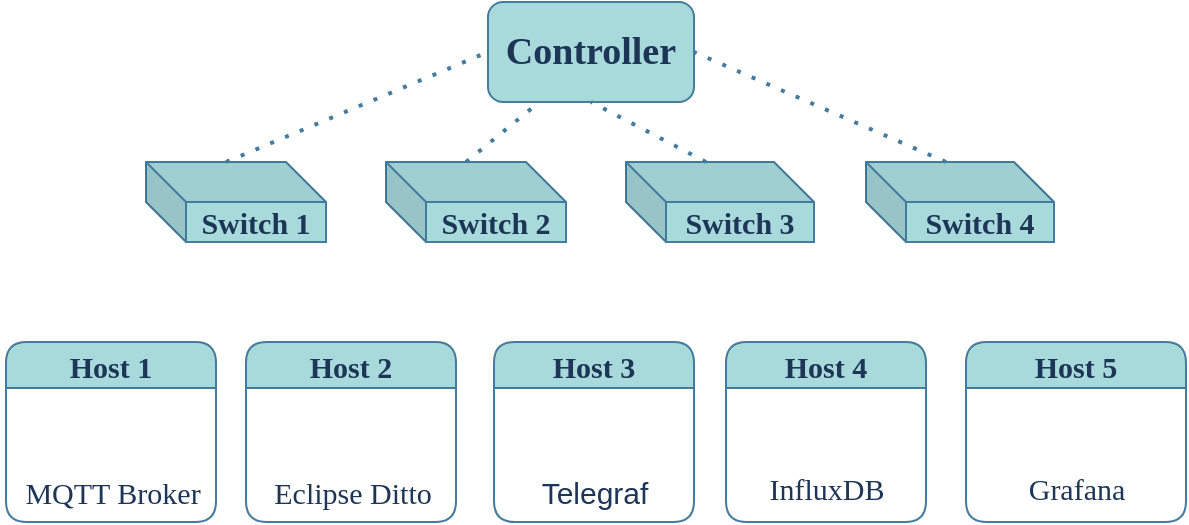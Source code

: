 <mxfile version="22.0.5" type="github">
  <diagram id="C5RBs43oDa-KdzZeNtuy" name="Page-1">
    <mxGraphModel dx="1009" dy="542" grid="1" gridSize="10" guides="1" tooltips="1" connect="1" arrows="1" fold="1" page="1" pageScale="1" pageWidth="827" pageHeight="1169" math="0" shadow="0">
      <root>
        <mxCell id="WIyWlLk6GJQsqaUBKTNV-0" />
        <mxCell id="WIyWlLk6GJQsqaUBKTNV-1" parent="WIyWlLk6GJQsqaUBKTNV-0" />
        <mxCell id="kD6Mo4vfzYvjTnUpct2I-0" value="Host 1" style="swimlane;startSize=23;labelBackgroundColor=none;fillColor=#A8DADC;strokeColor=#457B9D;fontColor=#1D3557;fontSize=15;fontFamily=Times New Roman;rounded=1;" parent="WIyWlLk6GJQsqaUBKTNV-1" vertex="1">
          <mxGeometry x="40" y="320" width="105" height="90" as="geometry" />
        </mxCell>
        <mxCell id="kD6Mo4vfzYvjTnUpct2I-3" value="" style="shape=image;verticalLabelPosition=bottom;labelBackgroundColor=none;verticalAlign=top;aspect=fixed;imageAspect=0;image=https://vmssoftware.com/images/intro/product/mosquitto.png;fillColor=#A8DADC;strokeColor=#457B9D;fontColor=#1D3557;rounded=1;" parent="kD6Mo4vfzYvjTnUpct2I-0" vertex="1">
          <mxGeometry x="35" y="27.5" width="35" height="35" as="geometry" />
        </mxCell>
        <mxCell id="kD6Mo4vfzYvjTnUpct2I-4" value="&lt;font face=&quot;Times New Roman&quot; style=&quot;font-size: 15px;&quot;&gt;MQTT Broker&lt;/font&gt;" style="text;html=1;align=center;verticalAlign=middle;resizable=0;points=[];autosize=1;strokeColor=none;fillColor=none;labelBackgroundColor=none;fontColor=#1D3557;rounded=1;" parent="kD6Mo4vfzYvjTnUpct2I-0" vertex="1">
          <mxGeometry x="-2.5" y="60" width="110" height="30" as="geometry" />
        </mxCell>
        <mxCell id="kD6Mo4vfzYvjTnUpct2I-2" value="&lt;font face=&quot;Times New Roman&quot; style=&quot;font-size: 19px;&quot;&gt;&lt;b&gt;Controller&lt;/b&gt;&lt;/font&gt;" style="rounded=1;whiteSpace=wrap;html=1;labelBackgroundColor=none;fillColor=#A8DADC;strokeColor=#457B9D;fontColor=#1D3557;" parent="WIyWlLk6GJQsqaUBKTNV-1" vertex="1">
          <mxGeometry x="281" y="150" width="103" height="50" as="geometry" />
        </mxCell>
        <mxCell id="kD6Mo4vfzYvjTnUpct2I-5" value="Host 2" style="swimlane;startSize=23;labelBackgroundColor=none;fillColor=#A8DADC;strokeColor=#457B9D;fontColor=#1D3557;fontSize=15;fontFamily=Times New Roman;rounded=1;" parent="WIyWlLk6GJQsqaUBKTNV-1" vertex="1">
          <mxGeometry x="160" y="320" width="105" height="90" as="geometry" />
        </mxCell>
        <mxCell id="kD6Mo4vfzYvjTnUpct2I-7" value="&lt;font face=&quot;Times New Roman&quot; style=&quot;font-size: 15px;&quot;&gt;Eclipse Ditto&lt;/font&gt;" style="text;html=1;align=center;verticalAlign=middle;resizable=0;points=[];autosize=1;strokeColor=none;fillColor=none;labelBackgroundColor=none;fontColor=#1D3557;rounded=1;" parent="kD6Mo4vfzYvjTnUpct2I-5" vertex="1">
          <mxGeometry x="2.5" y="60" width="100" height="30" as="geometry" />
        </mxCell>
        <mxCell id="kD6Mo4vfzYvjTnUpct2I-28" value="" style="shape=image;verticalLabelPosition=bottom;labelBackgroundColor=none;verticalAlign=top;aspect=fixed;imageAspect=0;image=https://predictiveworks.github.io/assets/images/ditto.png;fillColor=#A8DADC;strokeColor=#457B9D;fontColor=#1D3557;rounded=1;" parent="kD6Mo4vfzYvjTnUpct2I-5" vertex="1">
          <mxGeometry x="35" y="27.5" width="35" height="35" as="geometry" />
        </mxCell>
        <mxCell id="kD6Mo4vfzYvjTnUpct2I-8" value="Host 3" style="swimlane;startSize=23;labelBackgroundColor=none;fillColor=#A8DADC;strokeColor=#457B9D;fontColor=#1D3557;fontSize=15;fontFamily=Times New Roman;rounded=1;" parent="WIyWlLk6GJQsqaUBKTNV-1" vertex="1">
          <mxGeometry x="284" y="320" width="100" height="90" as="geometry" />
        </mxCell>
        <mxCell id="kD6Mo4vfzYvjTnUpct2I-10" value="&lt;font style=&quot;font-size: 15px;&quot;&gt;Telegraf&lt;/font&gt;" style="text;html=1;align=center;verticalAlign=middle;resizable=0;points=[];autosize=1;strokeColor=none;fillColor=none;labelBackgroundColor=none;fontColor=#1D3557;rounded=1;" parent="kD6Mo4vfzYvjTnUpct2I-8" vertex="1">
          <mxGeometry x="10" y="60" width="80" height="30" as="geometry" />
        </mxCell>
        <mxCell id="kD6Mo4vfzYvjTnUpct2I-31" value="" style="shape=image;verticalLabelPosition=bottom;labelBackgroundColor=none;verticalAlign=top;aspect=fixed;imageAspect=0;image=https://projects.task.gda.pl/uploads/-/system/project/avatar/318/telegraf_role_logo.png;fillColor=#A8DADC;strokeColor=#457B9D;fontColor=#1D3557;rounded=1;" parent="kD6Mo4vfzYvjTnUpct2I-8" vertex="1">
          <mxGeometry x="34.75" y="29.75" width="30.5" height="30.5" as="geometry" />
        </mxCell>
        <mxCell id="kD6Mo4vfzYvjTnUpct2I-11" value="Host 4" style="swimlane;startSize=23;labelBackgroundColor=none;fillColor=#A8DADC;strokeColor=#457B9D;fontColor=#1D3557;fontSize=15;fontFamily=Times New Roman;rounded=1;" parent="WIyWlLk6GJQsqaUBKTNV-1" vertex="1">
          <mxGeometry x="400" y="320" width="100" height="90" as="geometry" />
        </mxCell>
        <mxCell id="kD6Mo4vfzYvjTnUpct2I-13" value="&lt;font face=&quot;Times New Roman&quot; style=&quot;font-size: 15px;&quot;&gt;InfluxDB&lt;/font&gt;" style="text;html=1;align=center;verticalAlign=middle;resizable=0;points=[];autosize=1;strokeColor=none;fillColor=none;labelBackgroundColor=none;fontColor=#1D3557;rounded=1;" parent="kD6Mo4vfzYvjTnUpct2I-11" vertex="1">
          <mxGeometry x="10" y="58" width="80" height="30" as="geometry" />
        </mxCell>
        <mxCell id="kD6Mo4vfzYvjTnUpct2I-32" value="" style="shape=image;verticalLabelPosition=bottom;labelBackgroundColor=none;verticalAlign=top;aspect=fixed;imageAspect=0;image=https://assets.zabbix.com/img/brands/influxdb.svg;fillColor=#A8DADC;strokeColor=#457B9D;fontColor=#1D3557;direction=south;rounded=1;" parent="kD6Mo4vfzYvjTnUpct2I-11" vertex="1">
          <mxGeometry x="34.4" y="29.41" width="31.19" height="31.19" as="geometry" />
        </mxCell>
        <mxCell id="kD6Mo4vfzYvjTnUpct2I-14" value="Host 5" style="swimlane;startSize=23;labelBackgroundColor=none;fillColor=#A8DADC;strokeColor=#457B9D;fontColor=#1D3557;fontSize=15;fontFamily=Times New Roman;rounded=1;" parent="WIyWlLk6GJQsqaUBKTNV-1" vertex="1">
          <mxGeometry x="520" y="320" width="110" height="90" as="geometry" />
        </mxCell>
        <mxCell id="kD6Mo4vfzYvjTnUpct2I-16" value="&lt;font face=&quot;Times New Roman&quot; style=&quot;font-size: 15px;&quot;&gt;Grafana&lt;/font&gt;" style="text;html=1;align=center;verticalAlign=middle;resizable=0;points=[];autosize=1;strokeColor=none;fillColor=none;labelBackgroundColor=none;fontColor=#1D3557;rounded=1;" parent="kD6Mo4vfzYvjTnUpct2I-14" vertex="1">
          <mxGeometry x="20" y="58" width="70" height="30" as="geometry" />
        </mxCell>
        <mxCell id="kD6Mo4vfzYvjTnUpct2I-34" value="" style="shape=image;verticalLabelPosition=bottom;labelBackgroundColor=none;verticalAlign=top;aspect=fixed;imageAspect=0;image=https://seeklogo.com/images/G/grafana-logo-15BA0AFA8A-seeklogo.com.png;fillColor=#A8DADC;strokeColor=#457B9D;fontColor=#1D3557;rounded=1;" parent="kD6Mo4vfzYvjTnUpct2I-14" vertex="1">
          <mxGeometry x="35.28" y="28.99" width="29.45" height="32.02" as="geometry" />
        </mxCell>
        <mxCell id="kD6Mo4vfzYvjTnUpct2I-17" value="&lt;font face=&quot;Times New Roman&quot; style=&quot;font-size: 15px;&quot;&gt;&lt;b&gt;Switch 1&lt;/b&gt;&lt;/font&gt;" style="shape=cube;whiteSpace=wrap;html=1;boundedLbl=1;backgroundOutline=1;darkOpacity=0.05;darkOpacity2=0.1;labelBackgroundColor=none;fillColor=#A8DADC;strokeColor=#457B9D;fontColor=#1D3557;rounded=1;" parent="WIyWlLk6GJQsqaUBKTNV-1" vertex="1">
          <mxGeometry x="110" y="230" width="90" height="40" as="geometry" />
        </mxCell>
        <mxCell id="kD6Mo4vfzYvjTnUpct2I-18" value="&lt;font face=&quot;Times New Roman&quot; style=&quot;font-size: 15px;&quot;&gt;&lt;b&gt;Switch 2&lt;/b&gt;&lt;/font&gt;" style="shape=cube;whiteSpace=wrap;html=1;boundedLbl=1;backgroundOutline=1;darkOpacity=0.05;darkOpacity2=0.1;labelBackgroundColor=none;fillColor=#A8DADC;strokeColor=#457B9D;fontColor=#1D3557;rounded=1;" parent="WIyWlLk6GJQsqaUBKTNV-1" vertex="1">
          <mxGeometry x="230" y="230" width="90" height="40" as="geometry" />
        </mxCell>
        <mxCell id="kD6Mo4vfzYvjTnUpct2I-19" value="&lt;font face=&quot;Times New Roman&quot; style=&quot;font-size: 15px;&quot;&gt;&lt;b&gt;Switch 3&lt;/b&gt;&lt;/font&gt;" style="shape=cube;whiteSpace=wrap;html=1;boundedLbl=1;backgroundOutline=1;darkOpacity=0.05;darkOpacity2=0.1;labelBackgroundColor=none;fillColor=#A8DADC;strokeColor=#457B9D;fontColor=#1D3557;rounded=1;" parent="WIyWlLk6GJQsqaUBKTNV-1" vertex="1">
          <mxGeometry x="350" y="230" width="94" height="40" as="geometry" />
        </mxCell>
        <mxCell id="kD6Mo4vfzYvjTnUpct2I-20" value="&lt;font face=&quot;Times New Roman&quot; style=&quot;font-size: 15px;&quot;&gt;&lt;b&gt;Switch 4&lt;/b&gt;&lt;/font&gt;" style="shape=cube;whiteSpace=wrap;html=1;boundedLbl=1;backgroundOutline=1;darkOpacity=0.05;darkOpacity2=0.1;labelBackgroundColor=none;fillColor=#A8DADC;strokeColor=#457B9D;fontColor=#1D3557;rounded=1;" parent="WIyWlLk6GJQsqaUBKTNV-1" vertex="1">
          <mxGeometry x="470" y="230" width="94" height="40" as="geometry" />
        </mxCell>
        <mxCell id="kD6Mo4vfzYvjTnUpct2I-35" value="" style="endArrow=none;dashed=1;html=1;dashPattern=1 3;strokeWidth=2;rounded=1;entryX=0;entryY=0.5;entryDx=0;entryDy=0;exitX=0;exitY=0;exitDx=40;exitDy=0;exitPerimeter=0;labelBackgroundColor=none;strokeColor=#457B9D;fontColor=default;" parent="WIyWlLk6GJQsqaUBKTNV-1" source="kD6Mo4vfzYvjTnUpct2I-17" target="kD6Mo4vfzYvjTnUpct2I-2" edge="1">
          <mxGeometry width="50" height="50" relative="1" as="geometry">
            <mxPoint x="190" y="190" as="sourcePoint" />
            <mxPoint x="340" y="100" as="targetPoint" />
          </mxGeometry>
        </mxCell>
        <mxCell id="kD6Mo4vfzYvjTnUpct2I-36" value="" style="endArrow=none;dashed=1;html=1;dashPattern=1 3;strokeWidth=2;rounded=1;entryX=0.25;entryY=1;entryDx=0;entryDy=0;exitX=0;exitY=0;exitDx=40;exitDy=0;exitPerimeter=0;labelBackgroundColor=none;strokeColor=#457B9D;fontColor=default;" parent="WIyWlLk6GJQsqaUBKTNV-1" source="kD6Mo4vfzYvjTnUpct2I-18" target="kD6Mo4vfzYvjTnUpct2I-2" edge="1">
          <mxGeometry width="50" height="50" relative="1" as="geometry">
            <mxPoint x="320" y="190" as="sourcePoint" />
            <mxPoint x="470" y="100" as="targetPoint" />
          </mxGeometry>
        </mxCell>
        <mxCell id="kD6Mo4vfzYvjTnUpct2I-37" value="" style="endArrow=none;dashed=1;html=1;dashPattern=1 3;strokeWidth=2;rounded=1;entryX=0.5;entryY=1;entryDx=0;entryDy=0;exitX=0;exitY=0;exitDx=40;exitDy=0;exitPerimeter=0;labelBackgroundColor=none;strokeColor=#457B9D;fontColor=default;" parent="WIyWlLk6GJQsqaUBKTNV-1" source="kD6Mo4vfzYvjTnUpct2I-19" target="kD6Mo4vfzYvjTnUpct2I-2" edge="1">
          <mxGeometry width="50" height="50" relative="1" as="geometry">
            <mxPoint x="469" y="200" as="sourcePoint" />
            <mxPoint x="530" y="100" as="targetPoint" />
          </mxGeometry>
        </mxCell>
        <mxCell id="kD6Mo4vfzYvjTnUpct2I-38" value="" style="endArrow=none;dashed=1;html=1;dashPattern=1 3;strokeWidth=2;rounded=1;entryX=1;entryY=0.5;entryDx=0;entryDy=0;exitX=0;exitY=0;exitDx=40;exitDy=0;exitPerimeter=0;labelBackgroundColor=none;strokeColor=#457B9D;fontColor=default;" parent="WIyWlLk6GJQsqaUBKTNV-1" source="kD6Mo4vfzYvjTnUpct2I-20" target="kD6Mo4vfzYvjTnUpct2I-2" edge="1">
          <mxGeometry width="50" height="50" relative="1" as="geometry">
            <mxPoint x="630" y="190" as="sourcePoint" />
            <mxPoint x="580" y="90" as="targetPoint" />
          </mxGeometry>
        </mxCell>
      </root>
    </mxGraphModel>
  </diagram>
</mxfile>
